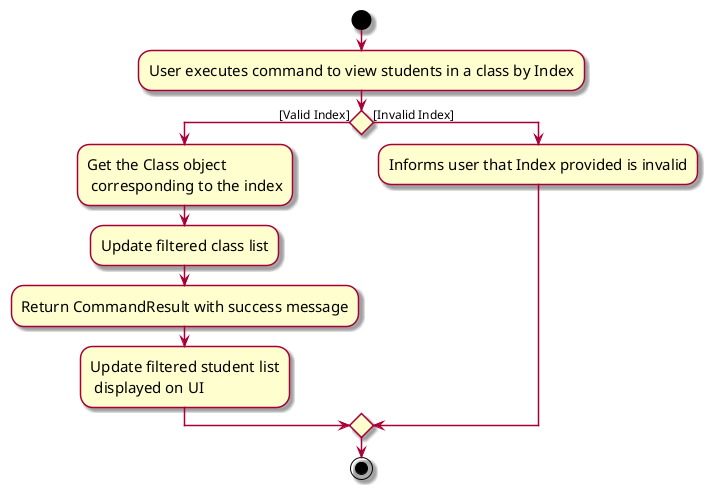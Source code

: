 @startuml
skin rose
skinparam ActivityFontSize 15
skinparam ArrowFontSize 12

start
:User executes command to view students in a class by Index;
if () then ([Valid Index])
    :Get the Class object\n corresponding to the index;
    :Update filtered class list;
    :Return CommandResult with success message;
    :Update filtered student list\n displayed on UI;
else ([Invalid Index])
    :Informs user that Index provided is invalid;
endif
stop
@enduml
